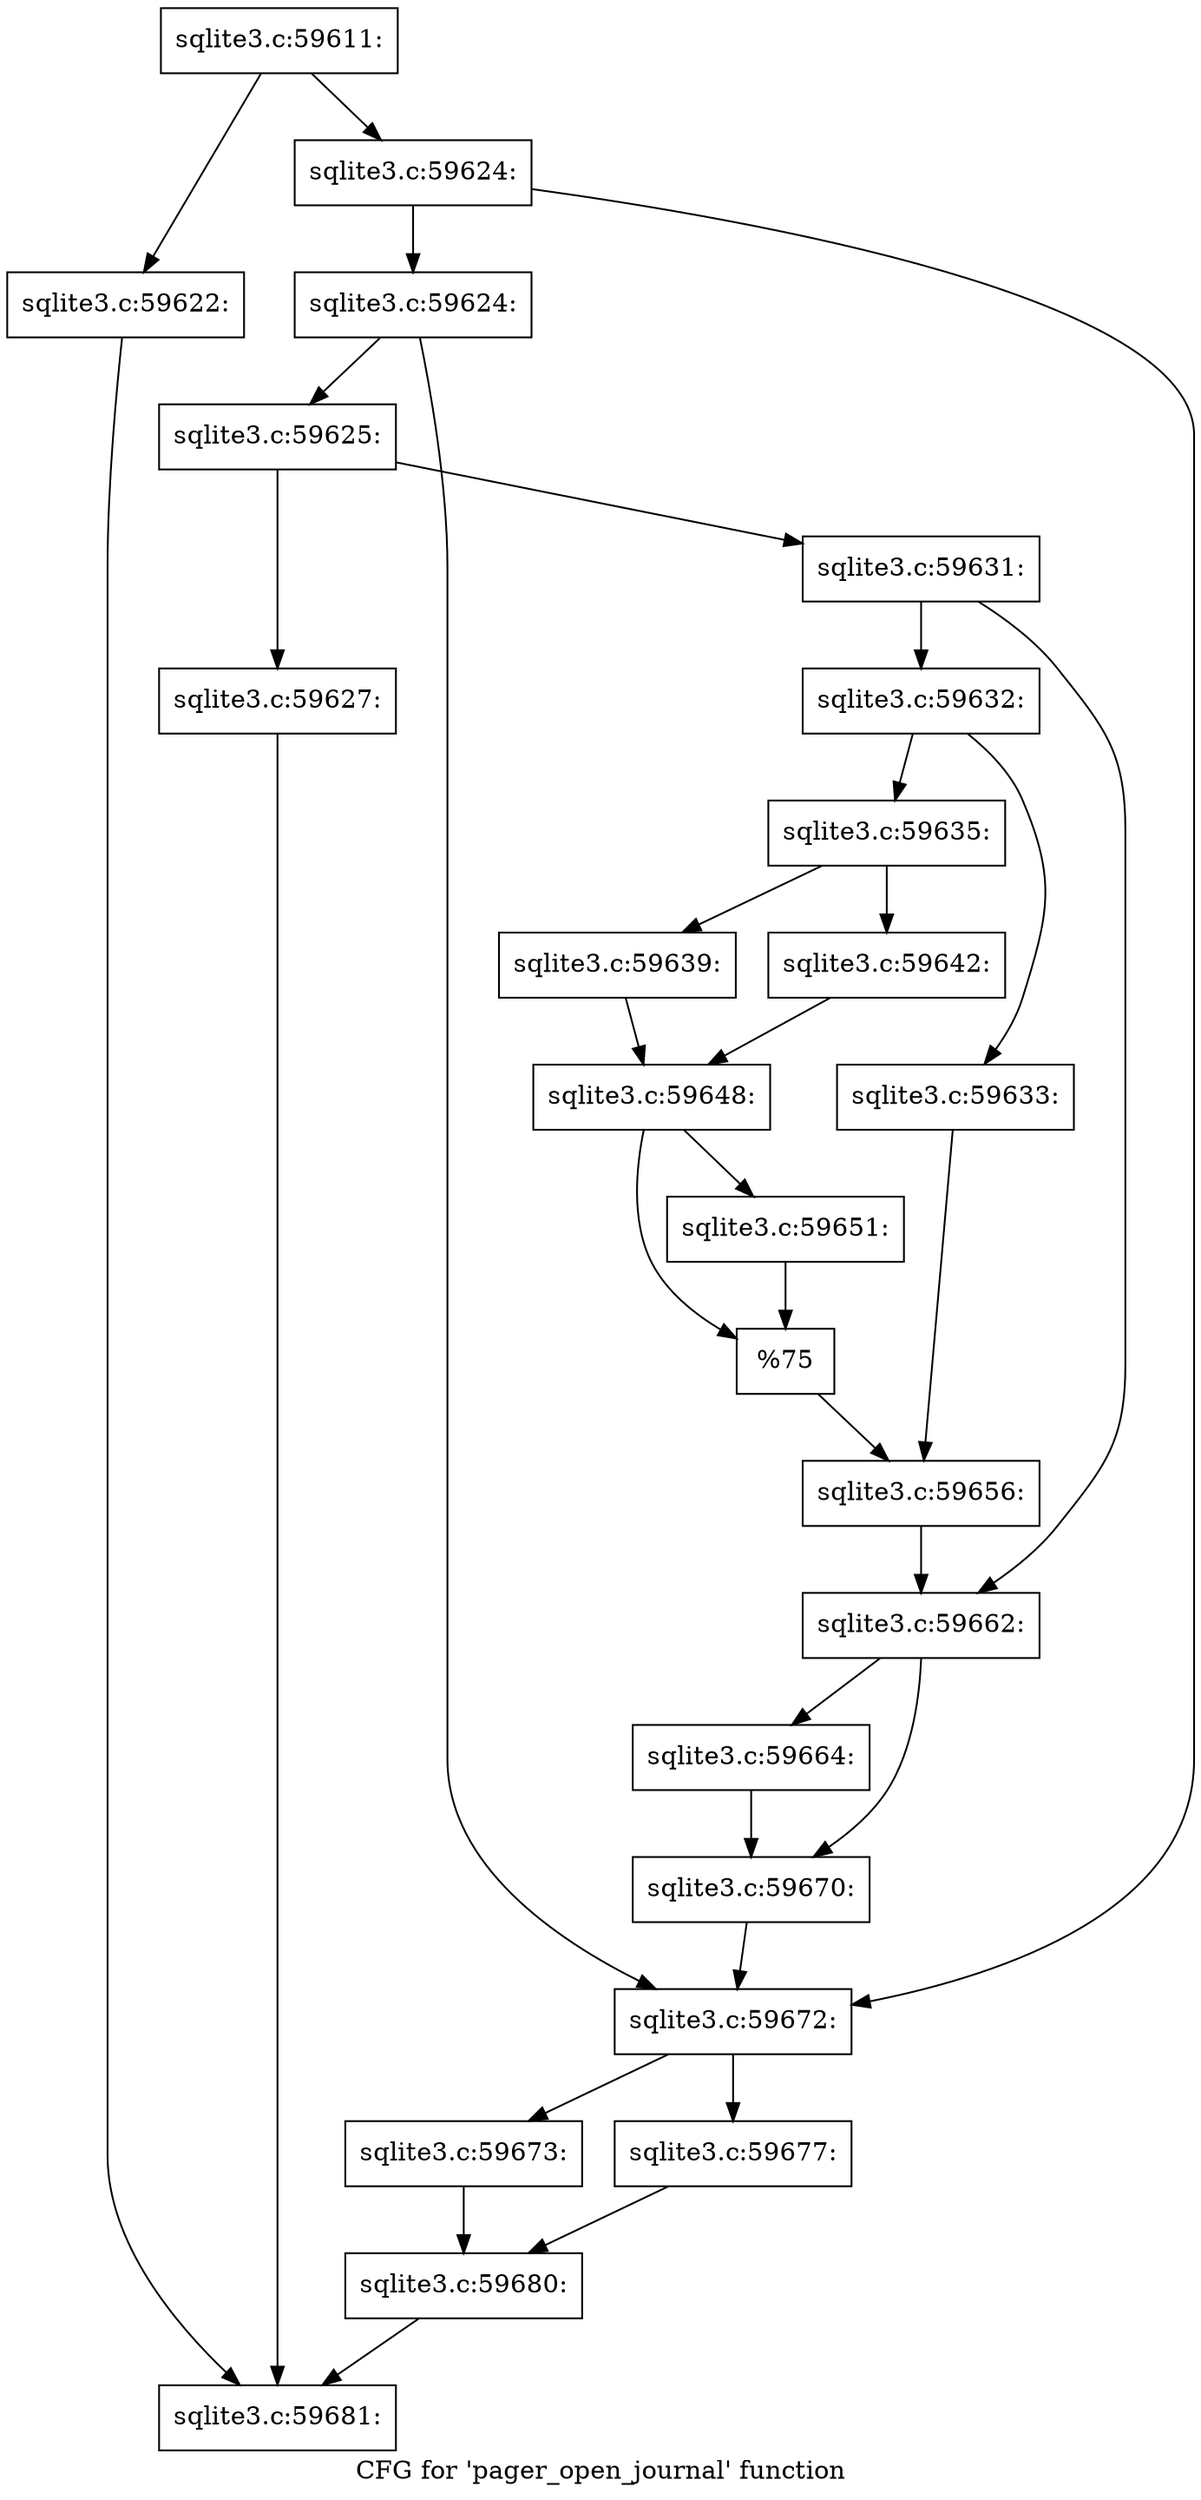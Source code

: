 digraph "CFG for 'pager_open_journal' function" {
	label="CFG for 'pager_open_journal' function";

	Node0x55c0f722fa10 [shape=record,label="{sqlite3.c:59611:}"];
	Node0x55c0f722fa10 -> Node0x55c0f7236df0;
	Node0x55c0f722fa10 -> Node0x55c0f7236e40;
	Node0x55c0f7236df0 [shape=record,label="{sqlite3.c:59622:}"];
	Node0x55c0f7236df0 -> Node0x55c0f722fb90;
	Node0x55c0f7236e40 [shape=record,label="{sqlite3.c:59624:}"];
	Node0x55c0f7236e40 -> Node0x55c0f7237470;
	Node0x55c0f7236e40 -> Node0x55c0f72374c0;
	Node0x55c0f72374c0 [shape=record,label="{sqlite3.c:59624:}"];
	Node0x55c0f72374c0 -> Node0x55c0f7237420;
	Node0x55c0f72374c0 -> Node0x55c0f7237470;
	Node0x55c0f7237420 [shape=record,label="{sqlite3.c:59625:}"];
	Node0x55c0f7237420 -> Node0x55c0f7238290;
	Node0x55c0f7237420 -> Node0x55c0f72382e0;
	Node0x55c0f7238290 [shape=record,label="{sqlite3.c:59627:}"];
	Node0x55c0f7238290 -> Node0x55c0f722fb90;
	Node0x55c0f72382e0 [shape=record,label="{sqlite3.c:59631:}"];
	Node0x55c0f72382e0 -> Node0x55c0f7238a20;
	Node0x55c0f72382e0 -> Node0x55c0f72389d0;
	Node0x55c0f72389d0 [shape=record,label="{sqlite3.c:59632:}"];
	Node0x55c0f72389d0 -> Node0x55c0f7239030;
	Node0x55c0f72389d0 -> Node0x55c0f72390d0;
	Node0x55c0f7239030 [shape=record,label="{sqlite3.c:59633:}"];
	Node0x55c0f7239030 -> Node0x55c0f7239080;
	Node0x55c0f72390d0 [shape=record,label="{sqlite3.c:59635:}"];
	Node0x55c0f72390d0 -> Node0x55c0f723a4d0;
	Node0x55c0f72390d0 -> Node0x55c0f723a570;
	Node0x55c0f723a4d0 [shape=record,label="{sqlite3.c:59639:}"];
	Node0x55c0f723a4d0 -> Node0x55c0f723a520;
	Node0x55c0f723a570 [shape=record,label="{sqlite3.c:59642:}"];
	Node0x55c0f723a570 -> Node0x55c0f723a520;
	Node0x55c0f723a520 [shape=record,label="{sqlite3.c:59648:}"];
	Node0x55c0f723a520 -> Node0x55c0f584e680;
	Node0x55c0f723a520 -> Node0x55c0f723b510;
	Node0x55c0f584e680 [shape=record,label="{sqlite3.c:59651:}"];
	Node0x55c0f584e680 -> Node0x55c0f723b510;
	Node0x55c0f723b510 [shape=record,label="{%75}"];
	Node0x55c0f723b510 -> Node0x55c0f7239080;
	Node0x55c0f7239080 [shape=record,label="{sqlite3.c:59656:}"];
	Node0x55c0f7239080 -> Node0x55c0f7238a20;
	Node0x55c0f7238a20 [shape=record,label="{sqlite3.c:59662:}"];
	Node0x55c0f7238a20 -> Node0x55c0f723bf90;
	Node0x55c0f7238a20 -> Node0x55c0f723c360;
	Node0x55c0f723bf90 [shape=record,label="{sqlite3.c:59664:}"];
	Node0x55c0f723bf90 -> Node0x55c0f723c360;
	Node0x55c0f723c360 [shape=record,label="{sqlite3.c:59670:}"];
	Node0x55c0f723c360 -> Node0x55c0f7237470;
	Node0x55c0f7237470 [shape=record,label="{sqlite3.c:59672:}"];
	Node0x55c0f7237470 -> Node0x55c0f723d560;
	Node0x55c0f7237470 -> Node0x55c0f723d600;
	Node0x55c0f723d560 [shape=record,label="{sqlite3.c:59673:}"];
	Node0x55c0f723d560 -> Node0x55c0f723d5b0;
	Node0x55c0f723d600 [shape=record,label="{sqlite3.c:59677:}"];
	Node0x55c0f723d600 -> Node0x55c0f723d5b0;
	Node0x55c0f723d5b0 [shape=record,label="{sqlite3.c:59680:}"];
	Node0x55c0f723d5b0 -> Node0x55c0f722fb90;
	Node0x55c0f722fb90 [shape=record,label="{sqlite3.c:59681:}"];
}
